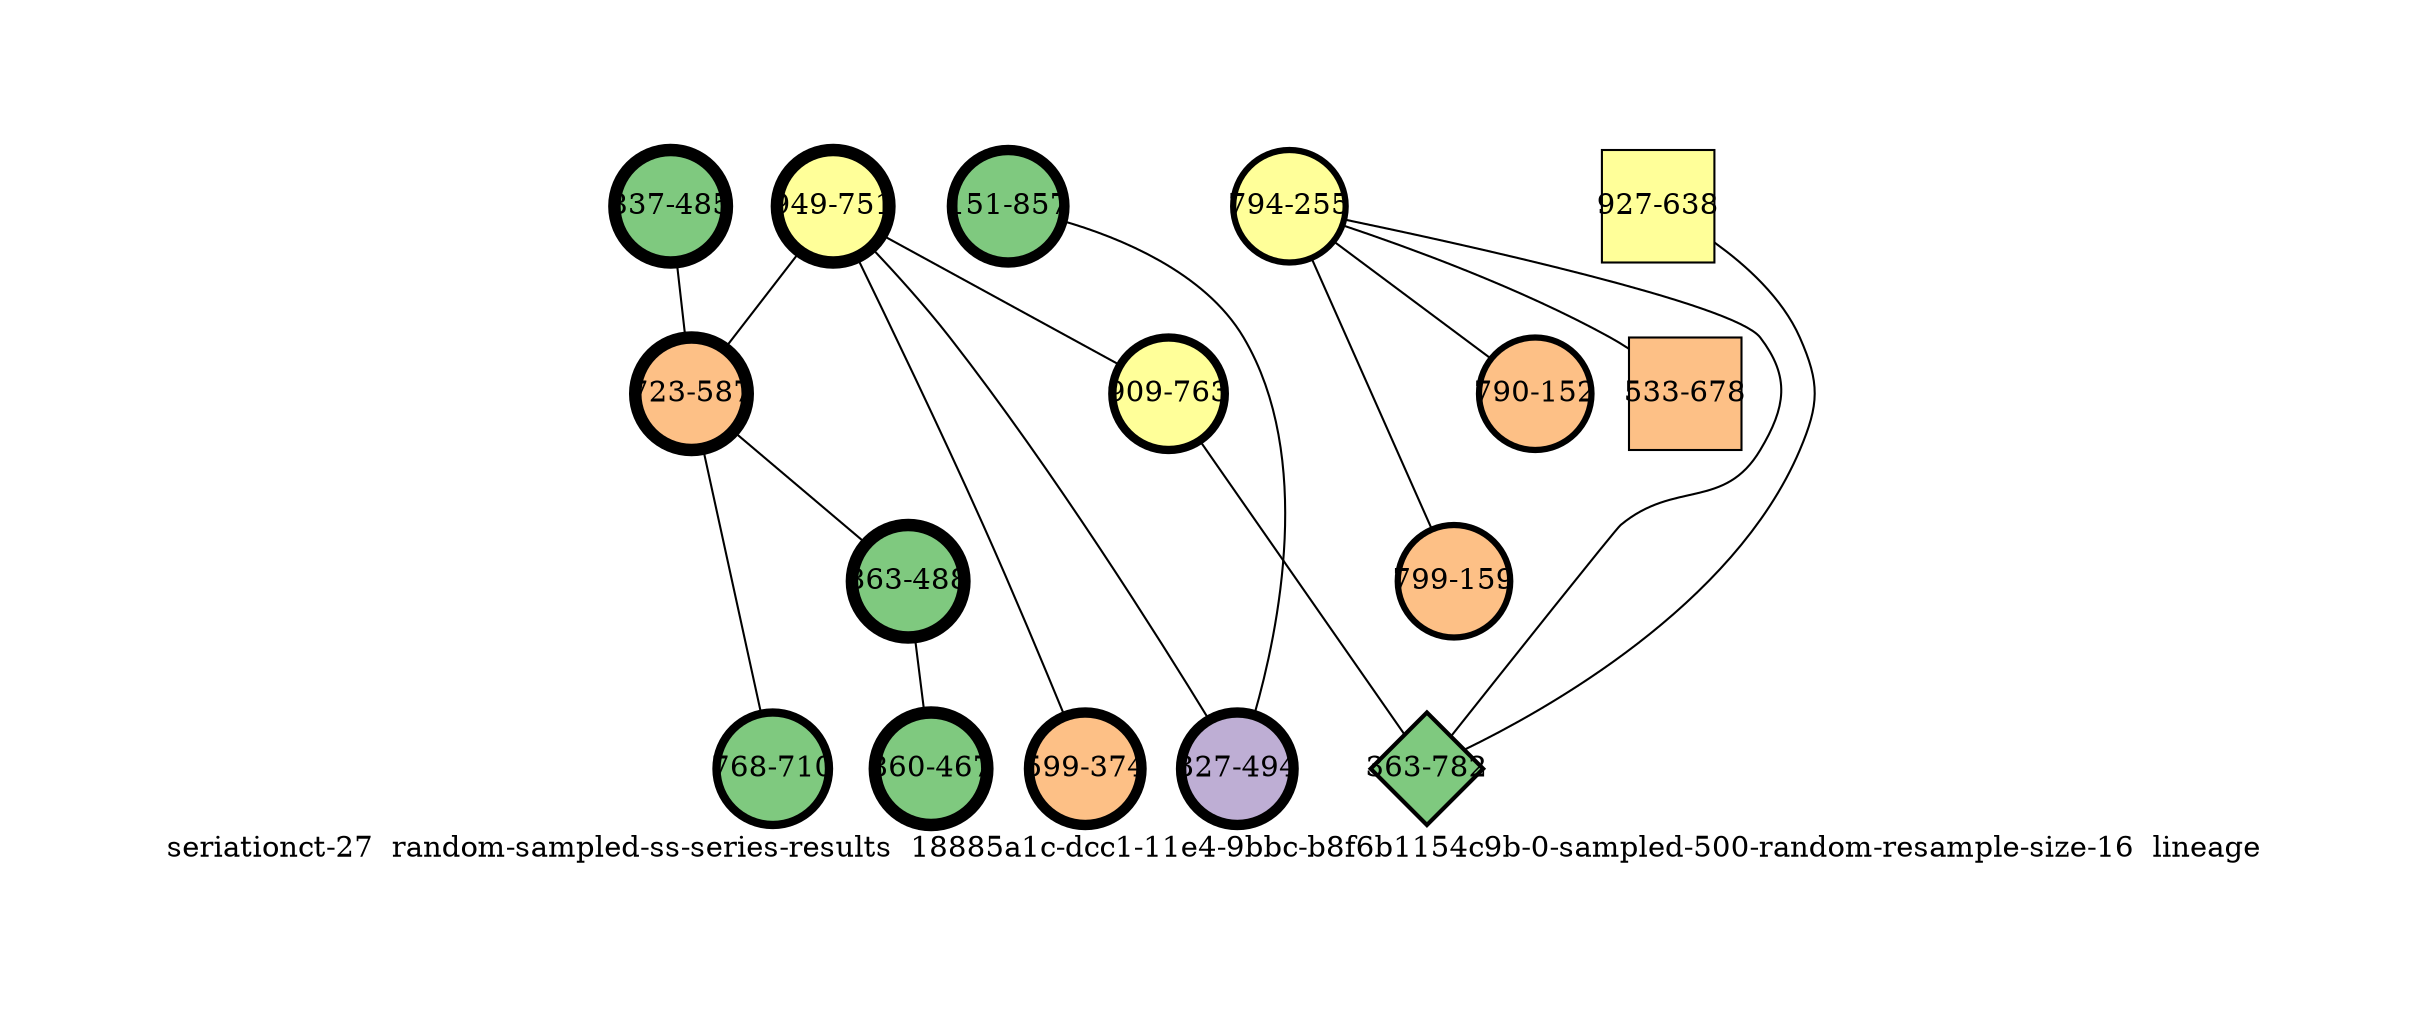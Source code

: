 strict graph "seriationct-27  random-sampled-ss-series-results  18885a1c-dcc1-11e4-9bbc-b8f6b1154c9b-0-sampled-500-random-resample-size-16  lineage" {
labelloc=b;
ratio=auto;
pad="1.0";
label="seriationct-27  random-sampled-ss-series-results  18885a1c-dcc1-11e4-9bbc-b8f6b1154c9b-0-sampled-500-random-resample-size-16  lineage";
node [width="0.75", style=filled, fixedsize=true, height="0.75", shape=circle, label=""];
0 [xCoordinate="485.0", appears_in_slice=6, yCoordinate="837.0", colorscheme=accent6, lineage_id=0, short_label="837-485", label="837-485", shape=circle, cluster_id=0, fillcolor=1, size="500.0", id=0, penwidth="6.0"];
1 [xCoordinate="255.0", appears_in_slice=3, yCoordinate="794.0", colorscheme=accent6, lineage_id=0, short_label="794-255", label="794-255", shape=circle, cluster_id=3, fillcolor=4, size="500.0", id=1, penwidth="3.0"];
2 [xCoordinate="751.0", appears_in_slice=6, yCoordinate="949.0", colorscheme=accent6, lineage_id=0, short_label="949-751", label="949-751", shape=circle, cluster_id=3, fillcolor=4, size="500.0", id=2, penwidth="6.0"];
3 [xCoordinate="763.0", appears_in_slice=4, yCoordinate="909.0", colorscheme=accent6, lineage_id=0, short_label="909-763", label="909-763", shape=circle, cluster_id=3, fillcolor=4, size="500.0", id=3, penwidth="4.0"];
4 [xCoordinate="857.0", appears_in_slice=5, yCoordinate="151.0", colorscheme=accent6, lineage_id=0, short_label="151-857", label="151-857", shape=circle, cluster_id=0, fillcolor=1, size="500.0", id=4, penwidth="5.0"];
5 [xCoordinate="152.0", appears_in_slice=3, yCoordinate="790.0", colorscheme=accent6, lineage_id=0, short_label="790-152", label="790-152", shape=circle, cluster_id=2, fillcolor=3, size="500.0", id=5, penwidth="3.0"];
6 [xCoordinate="374.0", appears_in_slice=5, yCoordinate="599.0", colorscheme=accent6, lineage_id=0, short_label="599-374", label="599-374", shape=circle, cluster_id=2, fillcolor=3, size="500.0", id=6, penwidth="5.0"];
7 [xCoordinate="587.0", appears_in_slice=6, yCoordinate="723.0", colorscheme=accent6, lineage_id=0, short_label="723-587", label="723-587", shape=circle, cluster_id=2, fillcolor=3, size="500.0", id=7, penwidth="6.0"];
8 [xCoordinate="488.0", appears_in_slice=6, yCoordinate="863.0", colorscheme=accent6, lineage_id=0, short_label="863-488", label="863-488", shape=circle, cluster_id=0, fillcolor=1, size="500.0", id=8, penwidth="6.0"];
9 [xCoordinate="467.0", appears_in_slice=6, yCoordinate="860.0", colorscheme=accent6, lineage_id=0, short_label="860-467", label="860-467", shape=circle, cluster_id=0, fillcolor=1, size="500.0", id=9, penwidth="6.0"];
10 [xCoordinate="678.0", appears_in_slice=1, yCoordinate="533.0", colorscheme=accent6, lineage_id=1, short_label="533-678", label="533-678", shape=square, cluster_id=2, fillcolor=3, size="500.0", id=10, penwidth="1.0"];
11 [xCoordinate="638.0", appears_in_slice=1, yCoordinate="927.0", colorscheme=accent6, lineage_id=1, short_label="927-638", label="927-638", shape=square, cluster_id=3, fillcolor=4, size="500.0", id=11, penwidth="1.0"];
12 [xCoordinate="159.0", appears_in_slice=3, yCoordinate="799.0", colorscheme=accent6, lineage_id=0, short_label="799-159", label="799-159", shape=circle, cluster_id=2, fillcolor=3, size="500.0", id=12, penwidth="3.0"];
13 [xCoordinate="494.0", appears_in_slice=5, yCoordinate="327.0", colorscheme=accent6, lineage_id=0, short_label="327-494", label="327-494", shape=circle, cluster_id=1, fillcolor=2, size="500.0", id=13, penwidth="5.0"];
14 [xCoordinate="782.0", appears_in_slice=2, yCoordinate="363.0", colorscheme=accent6, lineage_id=2, short_label="363-782", label="363-782", shape=diamond, cluster_id=0, fillcolor=1, size="500.0", id=14, penwidth="2.0"];
15 [xCoordinate="710.0", appears_in_slice=4, yCoordinate="768.0", colorscheme=accent6, lineage_id=0, short_label="768-710", label="768-710", shape=circle, cluster_id=0, fillcolor=1, size="500.0", id=15, penwidth="4.0"];
0 -- 7  [inverseweight="1.40081854131", weight="0.713868335199"];
1 -- 10  [inverseweight="2.39616001961", weight="0.417334398295"];
1 -- 12  [inverseweight="17.4395026604", weight="0.0573410847473"];
1 -- 5  [inverseweight="18.0893651323", weight="0.0552810998443"];
1 -- 14  [inverseweight="2.06052898426", weight="0.485312270605"];
2 -- 3  [inverseweight="1.92125884002", weight="0.520492074868"];
2 -- 13  [inverseweight="1.89909632112", weight="0.52656623515"];
2 -- 6  [inverseweight="2.85569788991", weight="0.350177098052"];
2 -- 7  [inverseweight="1.81764111282", weight="0.550163612028"];
3 -- 14  [inverseweight="2.19547565896", weight="0.45548216211"];
4 -- 13  [inverseweight="10.2967010536", weight="0.0971184843374"];
7 -- 8  [inverseweight="15.7485197087", weight="0.0634980314656"];
7 -- 15  [inverseweight="1.9062875453", weight="0.524579831865"];
8 -- 9  [inverseweight="2.27211707528", weight="0.440118165951"];
11 -- 14  [inverseweight="1.34958788529", weight="0.740966935835"];
}
